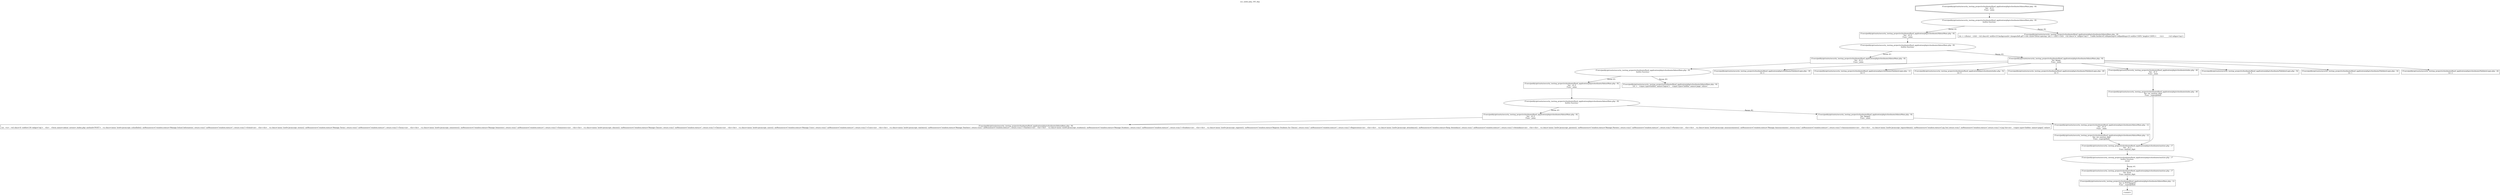 digraph cfg {
  label="xss_index.php_193_dep";
  labelloc=t;
  n1 [shape=doubleoctagon, label="/Users/peddy/git/unitn/security_testing_project/schoolmate/fixed_application/php/schoolmate/AdminMain.php : 92\nVar: _t0_9\nFunc: _main\n"];
  n2 [shape=ellipse, label="/Users/peddy/git/unitn/security_testing_project/schoolmate/fixed_application/php/schoolmate/AdminMain.php : 92\nbuiltin function:\n.\n"];
  n3 [shape=box, label="/Users/peddy/git/unitn/security_testing_project/schoolmate/fixed_application/php/schoolmate/AdminMain.php : 92\nVar: _t0_9\nFunc: _main\n"];
  n4 [shape=ellipse, label="/Users/peddy/git/unitn/security_testing_project/schoolmate/fixed_application/php/schoolmate/AdminMain.php : 92\nbuiltin function:\n.\n"];
  n5 [shape=box, label="/Users/peddy/git/unitn/security_testing_project/schoolmate/fixed_application/php/schoolmate/AdminMain.php : 92\nVar: _t0_9\nFunc: _main\n"];
  n6 [shape=ellipse, label="/Users/peddy/git/unitn/security_testing_project/schoolmate/fixed_application/php/schoolmate/AdminMain.php : 92\nbuiltin function:\n.\n"];
  n7 [shape=box, label="/Users/peddy/git/unitn/security_testing_project/schoolmate/fixed_application/php/schoolmate/AdminMain.php : 92\nVar: _t0_9\nFunc: _main\n"];
  n8 [shape=ellipse, label="/Users/peddy/git/unitn/security_testing_project/schoolmate/fixed_application/php/schoolmate/AdminMain.php : 92\nbuiltin function:\n.\n"];
  n9 [shape=box, label="/Users/peddy/git/unitn/security_testing_project/schoolmate/fixed_application/php/schoolmate/AdminMain.php : 92\nVar: _t0_9\nFunc: _main\n"];
  n10 [shape=box, label="/Users/peddy/git/unitn/security_testing_project/schoolmate/fixed_application/php/schoolmate/AdminMain.php : 92\nLit:  <tr>  <td class='b' width=130 valign='top'>   <br>   <form name='admin' action='./index.php' method='POST'>   <a class='menu' href='javascript: schoolInfo();' onMouseover=\\\"window.status='Manage School Information'; return true;\\\" onMouseout=\\\"window.status=''; return true;\\\">School</a>   <br><br>   <a class='menu' href='javascript: terms();' onMouseover=\\\"window.status='Manage Terms'; return true;\\\" onMouseout=\\\"window.status=''; return true;\\\">Terms</a>   <br><br>   <a class='menu' href='javascript: semesters();' onMouseover=\\\"window.status='Manage Semesters'; return true;\\\" onMouseout=\\\"window.status=''; return true;\\\">Semesters</a>   <br><br>   <a class='menu' href='javascript: classes();' onMouseover=\\\"window.status='Manage Classes'; return true;\\\" onMouseout=\\\"window.status=''; return true;\\\">Classes</a>   <br><br>   <a class='menu' href='javascript: users();' onMouseover=\\\"window.status='Manage Users'; return true;\\\" onMouseout=\\\"window.status=''; return true;\\\">Users</a>   <br><br>   <a class='menu' href='javascript: teachers();' onMouseover=\\\"window.status='Manage Teachers'; return true;\\\" onMouseout=\\\"window.status=''; return true;\\\">Teachers</a>   <br><br>   <a class='menu' href='javascript: students();' onMouseover=\\\"window.status='Manage Students'; return true;\\\" onMouseout=\\\"window.status=''; return true;\\\">Students</a>   <br><br>   <a class='menu' href='javascript: register();' onMouseover=\\\"window.status='Register Students for Classes'; return true;\\\" onMouseout=\\\"window.status=''; return true;\\\">Registration</a>   <br><br>   <a class='menu' href='javascript: attendance();' onMouseover=\\\"window.status='Keep Attendance'; return true;\\\" onMouseout=\\\"window.status=''; return true;\\\">Attendance</a>   <br><br>   <a class='menu' href='javascript: parents();' onMouseover=\\\"window.status='Manage Parents'; return true;\\\" onMouseout=\\\"window.status=''; return true;\\\">Parents</a>   <br><br>   <a class='menu' href='javascript: announcements();' onMouseover=\\\"window.status='Manage Announcements'; return true;\\\" onMouseout=\\\"window.status=''; return true;\\\">Announcements</a>   <br><br>   <a class='menu' href='javascript: logoutAdmin();' onMouseover=\\\"window.status='Log Out';return true;\\\" onMouseout=\\\"window.status='';return true;\\\">Log Out</a>   <input type='hidden' name='page2' value='\n"];
  n11 [shape=box, label="/Users/peddy/git/unitn/security_testing_project/schoolmate/fixed_application/php/schoolmate/AdminMain.php : 92\nVar: $page2\nFunc: _main\n"];
  n12 [shape=box, label="/Users/peddy/git/unitn/security_testing_project/schoolmate/fixed_application/php/schoolmate/AdminMain.php : 12\nVar: _t0_9\nFunc: _main\n"];
  n13 [shape=box, label="/Users/peddy/git/unitn/security_testing_project/schoolmate/fixed_application/php/schoolmate/AdminMain.php : 12\nVar: ret_sanitize_digit\nFunc: _superglobals\n"];
  n14 [shape=box, label="/Users/peddy/git/unitn/security_testing_project/schoolmate/fixed_application/php/schoolmate/sanitize.php : 17\nVar: _t0_2\nFunc: sanitize_digit\n"];
  n15 [shape=ellipse, label="/Users/peddy/git/unitn/security_testing_project/schoolmate/fixed_application/php/schoolmate/sanitize.php : 17\nbuiltin function:\nintval\n"];
  n16 [shape=box, label="/Users/peddy/git/unitn/security_testing_project/schoolmate/fixed_application/php/schoolmate/sanitize.php : 17\nVar: $raw\nFunc: sanitize_digit\n"];
  n17 [shape=box, label="/Users/peddy/git/unitn/security_testing_project/schoolmate/fixed_application/php/schoolmate/AdminMain.php : 12\nVar: $_POST[page2]\nFunc: _superglobals\n"];
  n18 [shape=box, label="<uninit>"];
  n19 [shape=box, label="/Users/peddy/git/unitn/security_testing_project/schoolmate/fixed_application/php/schoolmate/AdminMain.php : 92\nLit: >   <input type=hidden' name='logout'>   <input type='hidden' name='page' value='\n"];
  n20 [shape=box, label="/Users/peddy/git/unitn/security_testing_project/schoolmate/fixed_application/php/schoolmate/AdminMain.php : 92\nVar: $page\nFunc: _main\n"];
  n21 [shape=box, label="/Users/peddy/git/unitn/security_testing_project/schoolmate/fixed_application/php/schoolmate/ValidateLogin.php : 39\nLit: 2\n"];
  n22 [shape=box, label="/Users/peddy/git/unitn/security_testing_project/schoolmate/fixed_application/php/schoolmate/ValidateLogin.php : 12\nLit: 0\n"];
  n23 [shape=box, label="/Users/peddy/git/unitn/security_testing_project/schoolmate/fixed_application/php/schoolmate/index.php : 52\nLit: 0\n"];
  n24 [shape=box, label="/Users/peddy/git/unitn/security_testing_project/schoolmate/fixed_application/php/schoolmate/ValidateLogin.php : 49\nLit: 4\n"];
  n25 [shape=box, label="/Users/peddy/git/unitn/security_testing_project/schoolmate/fixed_application/php/schoolmate/index.php : 40\nVar: _t0_0\nFunc: _main\n"];
  n26 [shape=box, label="/Users/peddy/git/unitn/security_testing_project/schoolmate/fixed_application/php/schoolmate/index.php : 40\nVar: ret_sanitize_digit\nFunc: _superglobals\n"];
  n27 [shape=box, label="/Users/peddy/git/unitn/security_testing_project/schoolmate/fixed_application/php/schoolmate/ValidateLogin.php : 54\nLit: 5\n"];
  n28 [shape=box, label="/Users/peddy/git/unitn/security_testing_project/schoolmate/fixed_application/php/schoolmate/ValidateLogin.php : 34\nLit: 1\n"];
  n29 [shape=box, label="/Users/peddy/git/unitn/security_testing_project/schoolmate/fixed_application/php/schoolmate/ValidateLogin.php : 44\nLit: 2\n"];
  n30 [shape=box, label="/Users/peddy/git/unitn/security_testing_project/schoolmate/fixed_application/php/schoolmate/AdminMain.php : 92\nLit: > </form>  </td>  <td class=b' width=10 background='./images/left.gif'><div style='letter-spacing: 1pt;'>&nbsp;</div></td>  <td class='w' valign='top'>   <table border=0 cellspacing=0 cellpadding=10 width='100%' height='100%'>	<tr>	 <td valign='top'>\n"];
  n1 -> n2;
  n3 -> n4;
  n5 -> n6;
  n7 -> n8;
  n9 -> n10;
  n8 -> n9[label="Param #1"];
  n8 -> n11[label="Param #2"];
  n14 -> n15;
  n17 -> n18;
  n16 -> n17;
  n15 -> n16[label="Param #1"];
  n13 -> n14;
  n12 -> n13;
  n11 -> n12;
  n6 -> n7[label="Param #1"];
  n6 -> n19[label="Param #2"];
  n4 -> n5[label="Param #1"];
  n4 -> n20[label="Param #2"];
  n20 -> n21;
  n20 -> n22;
  n20 -> n23;
  n20 -> n24;
  n20 -> n25;
  n20 -> n27;
  n20 -> n28;
  n20 -> n29;
  n26 -> n14;
  n25 -> n26;
  n2 -> n3[label="Param #1"];
  n2 -> n30[label="Param #2"];
}
